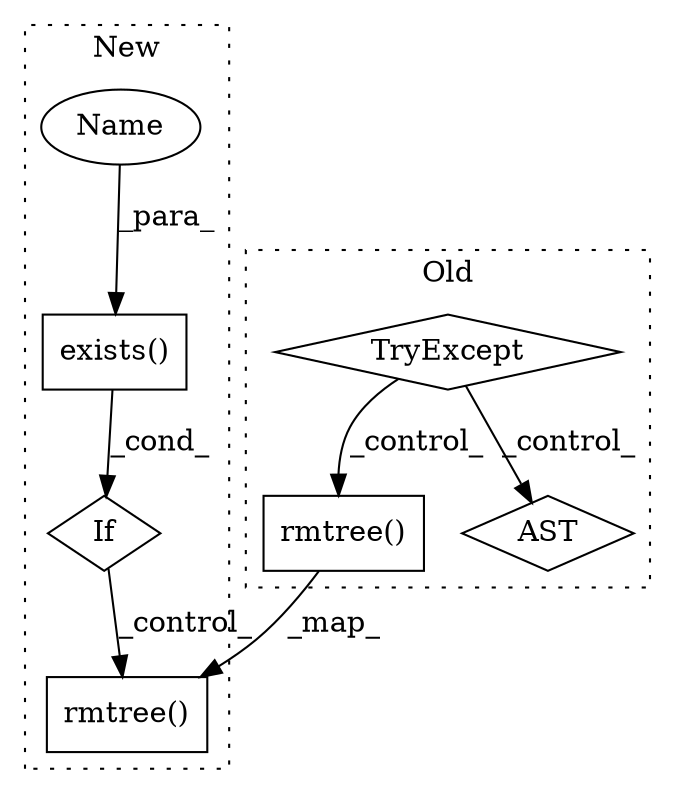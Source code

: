 digraph G {
subgraph cluster0 {
1 [label="rmtree()" a="75" s="27381,27408" l="14,1" shape="box"];
5 [label="TryExcept" a="71" s="27359" l="22" shape="diamond"];
6 [label="AST" a="2" s="27423,0" l="7,0" shape="diamond"];
label = "Old";
style="dotted";
}
subgraph cluster1 {
2 [label="rmtree()" a="75" s="27410,27437" l="14,1" shape="box"];
3 [label="If" a="96" s="27359" l="3" shape="diamond"];
4 [label="exists()" a="75" s="27362,27390" l="15,1" shape="box"];
7 [label="Name" a="87" s="27377" l="13" shape="ellipse"];
label = "New";
style="dotted";
}
1 -> 2 [label="_map_"];
3 -> 2 [label="_control_"];
4 -> 3 [label="_cond_"];
5 -> 6 [label="_control_"];
5 -> 1 [label="_control_"];
7 -> 4 [label="_para_"];
}